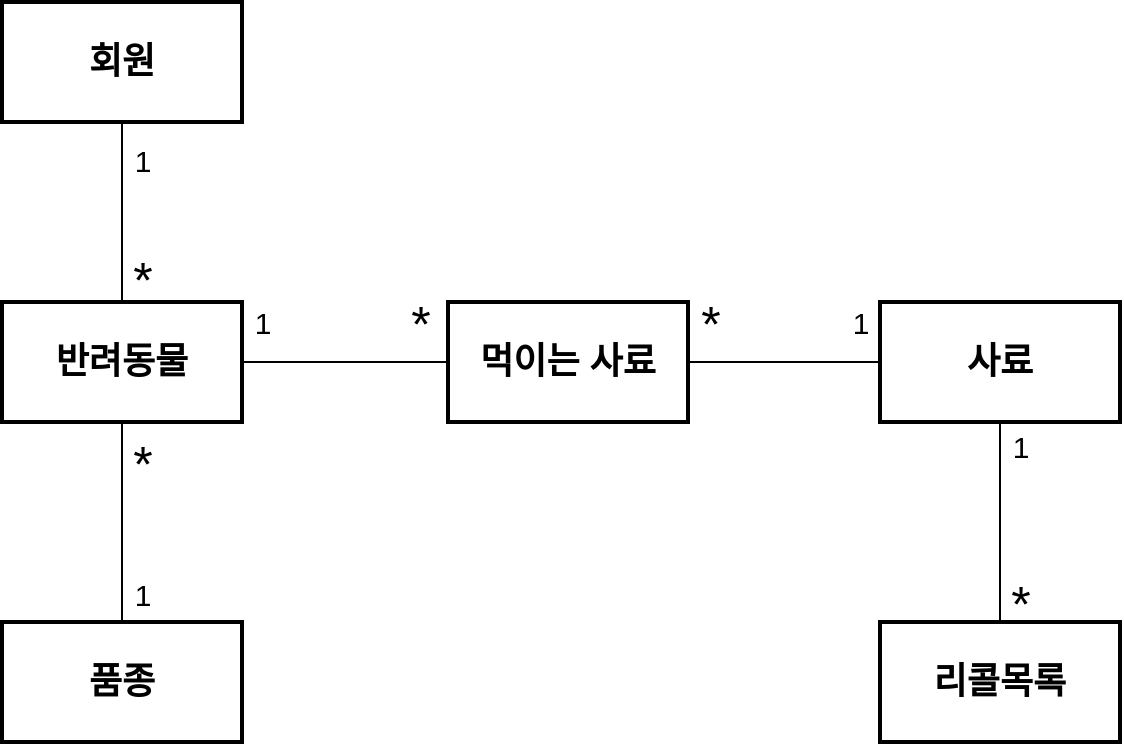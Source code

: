 <mxfile version="17.4.0" type="github">
  <diagram id="wm8tVf7fNYyg1xx2EVpN" name="Page-1">
    <mxGraphModel dx="1236" dy="770" grid="1" gridSize="10" guides="1" tooltips="1" connect="1" arrows="1" fold="1" page="1" pageScale="1" pageWidth="413" pageHeight="583" math="0" shadow="0">
      <root>
        <mxCell id="0" />
        <mxCell id="1" parent="0" />
        <mxCell id="gDF2IOkFWQ35EmSZj1Fk-9" style="edgeStyle=orthogonalEdgeStyle;rounded=0;orthogonalLoop=1;jettySize=auto;html=1;exitX=0.5;exitY=1;exitDx=0;exitDy=0;fontFamily=Helvetica;fontSize=25;strokeColor=default;startArrow=none;startFill=0;endArrow=none;endFill=0;" parent="1" source="gDF2IOkFWQ35EmSZj1Fk-1" target="gDF2IOkFWQ35EmSZj1Fk-2" edge="1">
          <mxGeometry relative="1" as="geometry" />
        </mxCell>
        <mxCell id="gDF2IOkFWQ35EmSZj1Fk-1" value="&lt;h2&gt;회원&lt;/h2&gt;" style="rounded=0;whiteSpace=wrap;html=1;strokeWidth=2;" parent="1" vertex="1">
          <mxGeometry x="133" y="87" width="120" height="60" as="geometry" />
        </mxCell>
        <mxCell id="gDF2IOkFWQ35EmSZj1Fk-17" style="edgeStyle=orthogonalEdgeStyle;rounded=0;orthogonalLoop=1;jettySize=auto;html=1;exitX=1;exitY=0.5;exitDx=0;exitDy=0;fontFamily=Helvetica;fontSize=25;startArrow=none;startFill=0;endArrow=none;endFill=0;strokeColor=default;" parent="1" source="gDF2IOkFWQ35EmSZj1Fk-2" target="gDF2IOkFWQ35EmSZj1Fk-7" edge="1">
          <mxGeometry relative="1" as="geometry" />
        </mxCell>
        <mxCell id="gDF2IOkFWQ35EmSZj1Fk-24" style="edgeStyle=orthogonalEdgeStyle;rounded=0;orthogonalLoop=1;jettySize=auto;html=1;exitX=0.5;exitY=1;exitDx=0;exitDy=0;entryX=0.5;entryY=0;entryDx=0;entryDy=0;fontFamily=Helvetica;fontSize=25;startArrow=none;startFill=0;endArrow=none;endFill=0;strokeColor=default;" parent="1" source="gDF2IOkFWQ35EmSZj1Fk-2" target="gDF2IOkFWQ35EmSZj1Fk-23" edge="1">
          <mxGeometry relative="1" as="geometry" />
        </mxCell>
        <mxCell id="gDF2IOkFWQ35EmSZj1Fk-2" value="&lt;h2&gt;반려동물&lt;/h2&gt;" style="rounded=0;whiteSpace=wrap;html=1;strokeWidth=2;" parent="1" vertex="1">
          <mxGeometry x="133" y="237" width="120" height="60" as="geometry" />
        </mxCell>
        <mxCell id="gDF2IOkFWQ35EmSZj1Fk-5" value="&lt;font style=&quot;font-size: 15px&quot;&gt;1&lt;/font&gt;" style="text;html=1;align=center;verticalAlign=middle;resizable=0;points=[];autosize=1;strokeColor=none;fillColor=none;fontFamily=Helvetica;" parent="1" vertex="1">
          <mxGeometry x="193" y="156" width="20" height="20" as="geometry" />
        </mxCell>
        <mxCell id="gDF2IOkFWQ35EmSZj1Fk-6" value="&lt;font style=&quot;font-size: 25px&quot;&gt;*&lt;/font&gt;" style="text;html=1;align=center;verticalAlign=middle;resizable=0;points=[];autosize=1;strokeColor=none;fillColor=none;fontFamily=Helvetica;" parent="1" vertex="1">
          <mxGeometry x="188" y="215" width="30" height="20" as="geometry" />
        </mxCell>
        <mxCell id="gDF2IOkFWQ35EmSZj1Fk-18" style="edgeStyle=orthogonalEdgeStyle;rounded=0;orthogonalLoop=1;jettySize=auto;html=1;exitX=1;exitY=0.5;exitDx=0;exitDy=0;fontFamily=Helvetica;fontSize=25;startArrow=none;startFill=0;endArrow=none;endFill=0;strokeColor=default;" parent="1" source="gDF2IOkFWQ35EmSZj1Fk-7" target="gDF2IOkFWQ35EmSZj1Fk-10" edge="1">
          <mxGeometry relative="1" as="geometry" />
        </mxCell>
        <mxCell id="gDF2IOkFWQ35EmSZj1Fk-7" value="&lt;h2&gt;먹이는 사료&lt;/h2&gt;" style="rounded=0;whiteSpace=wrap;html=1;strokeWidth=2;" parent="1" vertex="1">
          <mxGeometry x="356" y="237" width="120" height="60" as="geometry" />
        </mxCell>
        <mxCell id="gDF2IOkFWQ35EmSZj1Fk-13" style="edgeStyle=orthogonalEdgeStyle;rounded=0;orthogonalLoop=1;jettySize=auto;html=1;exitX=0.5;exitY=1;exitDx=0;exitDy=0;fontFamily=Helvetica;fontSize=25;startArrow=none;startFill=0;endArrow=none;endFill=0;strokeColor=default;" parent="1" source="gDF2IOkFWQ35EmSZj1Fk-10" target="gDF2IOkFWQ35EmSZj1Fk-12" edge="1">
          <mxGeometry relative="1" as="geometry" />
        </mxCell>
        <mxCell id="gDF2IOkFWQ35EmSZj1Fk-10" value="&lt;h2&gt;사료&lt;/h2&gt;" style="rounded=0;whiteSpace=wrap;html=1;strokeWidth=2;" parent="1" vertex="1">
          <mxGeometry x="572" y="237" width="120" height="60" as="geometry" />
        </mxCell>
        <mxCell id="gDF2IOkFWQ35EmSZj1Fk-12" value="&lt;h2&gt;리콜목록&lt;/h2&gt;" style="rounded=0;whiteSpace=wrap;html=1;strokeWidth=2;" parent="1" vertex="1">
          <mxGeometry x="572" y="397" width="120" height="60" as="geometry" />
        </mxCell>
        <mxCell id="gDF2IOkFWQ35EmSZj1Fk-14" value="&lt;font style=&quot;font-size: 15px&quot;&gt;1&lt;/font&gt;" style="text;html=1;align=center;verticalAlign=middle;resizable=0;points=[];autosize=1;strokeColor=none;fillColor=none;fontFamily=Helvetica;" parent="1" vertex="1">
          <mxGeometry x="632" y="299" width="20" height="20" as="geometry" />
        </mxCell>
        <mxCell id="gDF2IOkFWQ35EmSZj1Fk-15" value="&lt;font style=&quot;font-size: 25px&quot;&gt;*&lt;/font&gt;" style="text;html=1;align=center;verticalAlign=middle;resizable=0;points=[];autosize=1;strokeColor=none;fillColor=none;fontFamily=Helvetica;" parent="1" vertex="1">
          <mxGeometry x="627" y="377" width="30" height="20" as="geometry" />
        </mxCell>
        <mxCell id="gDF2IOkFWQ35EmSZj1Fk-19" value="&lt;font style=&quot;font-size: 15px&quot;&gt;1&lt;/font&gt;" style="text;html=1;align=center;verticalAlign=middle;resizable=0;points=[];autosize=1;strokeColor=none;fillColor=none;fontFamily=Helvetica;" parent="1" vertex="1">
          <mxGeometry x="552" y="237" width="20" height="20" as="geometry" />
        </mxCell>
        <mxCell id="gDF2IOkFWQ35EmSZj1Fk-20" value="&lt;font style=&quot;font-size: 15px&quot;&gt;1&lt;/font&gt;" style="text;html=1;align=center;verticalAlign=middle;resizable=0;points=[];autosize=1;strokeColor=none;fillColor=none;fontFamily=Helvetica;" parent="1" vertex="1">
          <mxGeometry x="253" y="237" width="20" height="20" as="geometry" />
        </mxCell>
        <mxCell id="gDF2IOkFWQ35EmSZj1Fk-21" value="&lt;font style=&quot;font-size: 25px&quot;&gt;*&lt;/font&gt;" style="text;html=1;align=center;verticalAlign=middle;resizable=0;points=[];autosize=1;strokeColor=none;fillColor=none;fontFamily=Helvetica;" parent="1" vertex="1">
          <mxGeometry x="472" y="237" width="30" height="20" as="geometry" />
        </mxCell>
        <mxCell id="gDF2IOkFWQ35EmSZj1Fk-22" value="&lt;font style=&quot;font-size: 25px&quot;&gt;*&lt;/font&gt;" style="text;html=1;align=center;verticalAlign=middle;resizable=0;points=[];autosize=1;strokeColor=none;fillColor=none;fontFamily=Helvetica;" parent="1" vertex="1">
          <mxGeometry x="327" y="237" width="30" height="20" as="geometry" />
        </mxCell>
        <mxCell id="gDF2IOkFWQ35EmSZj1Fk-23" value="&lt;h2&gt;품종&lt;/h2&gt;" style="rounded=0;whiteSpace=wrap;html=1;strokeWidth=2;" parent="1" vertex="1">
          <mxGeometry x="133" y="397" width="120" height="60" as="geometry" />
        </mxCell>
        <mxCell id="gDF2IOkFWQ35EmSZj1Fk-27" value="&lt;font style=&quot;font-size: 25px&quot;&gt;*&lt;/font&gt;" style="text;html=1;align=center;verticalAlign=middle;resizable=0;points=[];autosize=1;strokeColor=none;fillColor=none;fontFamily=Helvetica;" parent="1" vertex="1">
          <mxGeometry x="188" y="307" width="30" height="20" as="geometry" />
        </mxCell>
        <mxCell id="gDF2IOkFWQ35EmSZj1Fk-28" value="&lt;font style=&quot;font-size: 15px&quot;&gt;1&lt;/font&gt;" style="text;html=1;align=center;verticalAlign=middle;resizable=0;points=[];autosize=1;strokeColor=none;fillColor=none;fontFamily=Helvetica;" parent="1" vertex="1">
          <mxGeometry x="193" y="373" width="20" height="20" as="geometry" />
        </mxCell>
      </root>
    </mxGraphModel>
  </diagram>
</mxfile>
